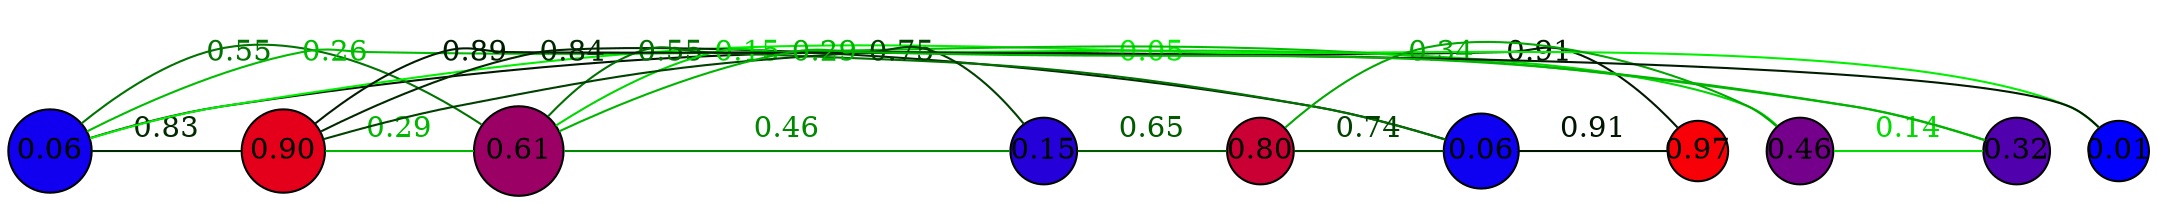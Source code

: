 graph G {
    splines=true;
    overlap=false;
    sep="1.0";
    edge [minlen=2, constraint=false];
    0 [label="0.06", style=filled, fillcolor="#1000ef", width=0.55, height=0.55, fixedsize=true, shape=circle];
    1 [label="0.06", style=filled, fillcolor="#0e00f1", width=0.50, height=0.50, fixedsize=true, shape=circle];
    2 [label="0.46", style=filled, fillcolor="#74008b", width=0.45, height=0.45, fixedsize=true, shape=circle];
    3 [label="0.90", style=filled, fillcolor="#e4001b", width=0.55, height=0.55, fixedsize=true, shape=circle];
    4 [label="0.97", style=filled, fillcolor="#f70008", width=0.40, height=0.40, fixedsize=true, shape=circle];
    5 [label="0.61", style=filled, fillcolor="#9b0064", width=0.60, height=0.60, fixedsize=true, shape=circle];
    6 [label="0.15", style=filled, fillcolor="#2600d9", width=0.45, height=0.45, fixedsize=true, shape=circle];
    7 [label="0.01", style=filled, fillcolor="#0200fd", width=0.40, height=0.40, fixedsize=true, shape=circle];
    8 [label="0.32", style=filled, fillcolor="#5100ae", width=0.45, height=0.45, fixedsize=true, shape=circle];
    9 [label="0.80", style=filled, fillcolor="#ca0035", width=0.45, height=0.45, fixedsize=true, shape=circle];
    0 -- 3 [weight=0.83, color="#002a00", fontcolor="#002a00", label="0.83"];
    0 -- 4 [weight=0.91, color="#001700", fontcolor="#001700", label="0.91"];
    0 -- 5 [weight=0.55, color="#007300", fontcolor="#007300", label="0.55"];
    0 -- 7 [weight=0.05, color="#00f100", fontcolor="#00f100", label="0.05"];
    0 -- 8 [weight=0.26, color="#00bd00", fontcolor="#00bd00", label="0.26"];
    1 -- 3 [weight=0.84, color="#002900", fontcolor="#002900", label="0.84"];
    1 -- 4 [weight=0.91, color="#001600", fontcolor="#001600", label="0.91"];
    1 -- 5 [weight=0.55, color="#007100", fontcolor="#007100", label="0.55"];
    1 -- 9 [weight=0.74, color="#004200", fontcolor="#004200", label="0.74"];
    2 -- 5 [weight=0.15, color="#00d700", fontcolor="#00d700", label="0.15"];
    2 -- 8 [weight=0.14, color="#00db00", fontcolor="#00db00", label="0.14"];
    2 -- 9 [weight=0.34, color="#00a800", fontcolor="#00a800", label="0.34"];
    3 -- 5 [weight=0.29, color="#00b600", fontcolor="#00b600", label="0.29"];
    3 -- 6 [weight=0.75, color="#004000", fontcolor="#004000", label="0.75"];
    3 -- 7 [weight=0.89, color="#001c00", fontcolor="#001c00", label="0.89"];
    5 -- 6 [weight=0.46, color="#008900", fontcolor="#008900", label="0.46"];
    5 -- 8 [weight=0.29, color="#00b400", fontcolor="#00b400", label="0.29"];
    6 -- 9 [weight=0.65, color="#005a00", fontcolor="#005a00", label="0.65"];
}
